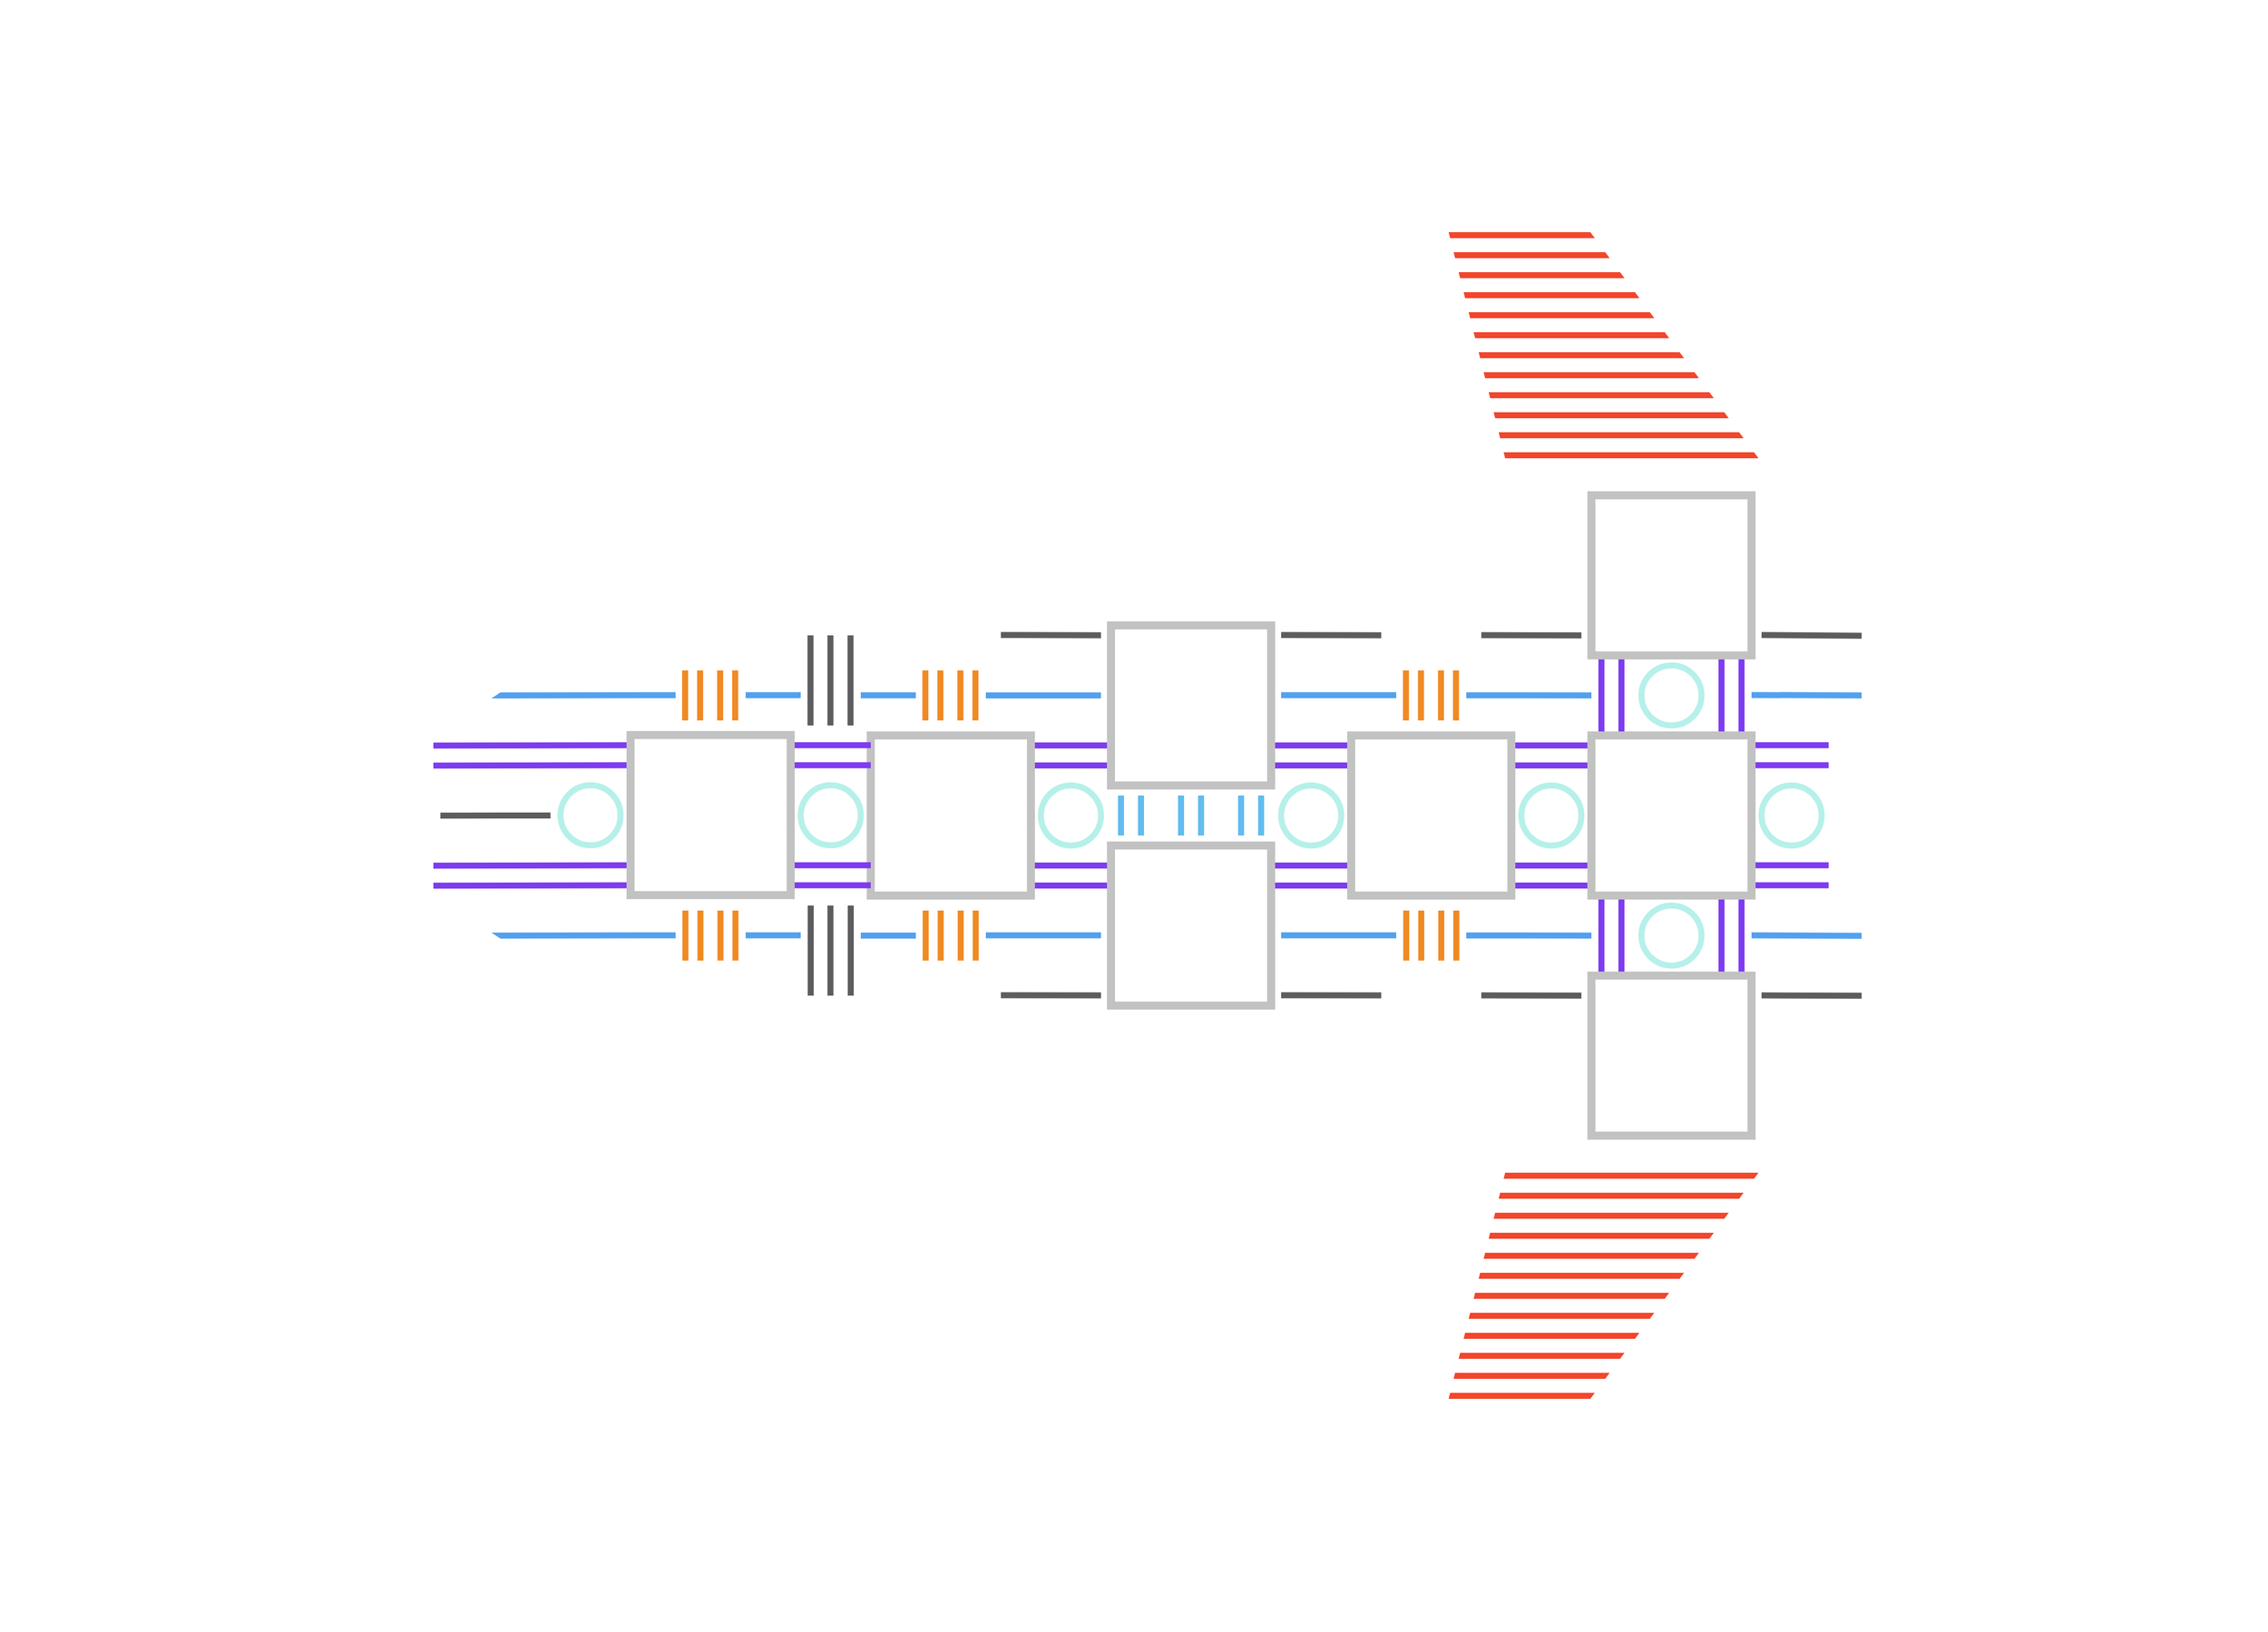 <mxfile version="24.5.3" type="device">
  <diagram name="Page-1" id="fQ_WgQiGJqsnwwl_7qo3">
    <mxGraphModel dx="5000" dy="833" grid="1" gridSize="10" guides="1" tooltips="1" connect="1" arrows="1" fold="1" page="0" pageScale="1" pageWidth="827" pageHeight="1169" math="0" shadow="0">
      <root>
        <mxCell id="0" />
        <mxCell id="1" parent="0" />
        <mxCell id="6QwXeuThkFD-9IxJBqtr-515" value="" style="rounded=0;whiteSpace=wrap;html=1;fillColor=none;strokeColor=none;" vertex="1" parent="1">
          <mxGeometry x="-170" y="2185" width="2265" height="1630" as="geometry" />
        </mxCell>
        <mxCell id="6QwXeuThkFD-9IxJBqtr-514" value="" style="endArrow=none;html=1;rounded=0;strokeWidth=6;strokeColor=#F2462C;" edge="1" parent="1">
          <mxGeometry width="50" height="50" relative="1" as="geometry">
            <mxPoint x="1440" y="2440" as="sourcePoint" />
            <mxPoint x="1280" y="2440" as="targetPoint" />
          </mxGeometry>
        </mxCell>
        <mxCell id="6QwXeuThkFD-9IxJBqtr-513" value="" style="endArrow=none;html=1;rounded=0;strokeWidth=6;strokeColor=#F2462C;" edge="1" parent="1">
          <mxGeometry width="50" height="50" relative="1" as="geometry">
            <mxPoint x="1425" y="2420" as="sourcePoint" />
            <mxPoint x="1277" y="2420" as="targetPoint" />
          </mxGeometry>
        </mxCell>
        <mxCell id="6QwXeuThkFD-9IxJBqtr-512" value="" style="endArrow=none;html=1;rounded=0;strokeWidth=6;strokeColor=#F2462C;" edge="1" parent="1">
          <mxGeometry width="50" height="50" relative="1" as="geometry">
            <mxPoint x="1425" y="3580" as="sourcePoint" />
            <mxPoint x="1277" y="3580" as="targetPoint" />
          </mxGeometry>
        </mxCell>
        <mxCell id="6QwXeuThkFD-9IxJBqtr-511" value="" style="endArrow=none;html=1;rounded=0;strokeWidth=6;strokeColor=#F2462C;" edge="1" parent="1">
          <mxGeometry width="50" height="50" relative="1" as="geometry">
            <mxPoint x="1440" y="3560" as="sourcePoint" />
            <mxPoint x="1280" y="3560" as="targetPoint" />
          </mxGeometry>
        </mxCell>
        <mxCell id="6QwXeuThkFD-9IxJBqtr-368" value="" style="endArrow=none;html=1;rounded=0;strokeWidth=6;strokeColor=#52A1F0;" edge="1" parent="1">
          <mxGeometry width="50" height="50" relative="1" as="geometry">
            <mxPoint x="320" y="2880" as="sourcePoint" />
            <mxPoint x="505" y="2879.76" as="targetPoint" />
          </mxGeometry>
        </mxCell>
        <mxCell id="6QwXeuThkFD-9IxJBqtr-369" value="" style="endArrow=none;html=1;rounded=0;strokeWidth=6;strokeColor=#52A1F0;" edge="1" parent="1">
          <mxGeometry width="50" height="50" relative="1" as="geometry">
            <mxPoint x="320" y="3120" as="sourcePoint" />
            <mxPoint x="505" y="3119.76" as="targetPoint" />
          </mxGeometry>
        </mxCell>
        <mxCell id="6QwXeuThkFD-9IxJBqtr-370" value="" style="endArrow=none;html=1;rounded=0;strokeWidth=6;strokeColor=#F2462C;" edge="1" parent="1">
          <mxGeometry width="50" height="50" relative="1" as="geometry">
            <mxPoint x="1590" y="2640" as="sourcePoint" />
            <mxPoint x="1331" y="2640" as="targetPoint" />
          </mxGeometry>
        </mxCell>
        <mxCell id="6QwXeuThkFD-9IxJBqtr-371" value="" style="endArrow=none;html=1;rounded=0;strokeWidth=6;strokeColor=#F2462C;" edge="1" parent="1">
          <mxGeometry width="50" height="50" relative="1" as="geometry">
            <mxPoint x="1573" y="2620" as="sourcePoint" />
            <mxPoint x="1324" y="2620" as="targetPoint" />
          </mxGeometry>
        </mxCell>
        <mxCell id="6QwXeuThkFD-9IxJBqtr-372" value="" style="endArrow=none;html=1;rounded=0;strokeWidth=6;strokeColor=#F2462C;" edge="1" parent="1">
          <mxGeometry width="50" height="50" relative="1" as="geometry">
            <mxPoint x="1542" y="2580" as="sourcePoint" />
            <mxPoint x="1315" y="2580" as="targetPoint" />
          </mxGeometry>
        </mxCell>
        <mxCell id="6QwXeuThkFD-9IxJBqtr-373" value="" style="endArrow=none;html=1;rounded=0;strokeWidth=6;strokeColor=#F2462C;" edge="1" parent="1">
          <mxGeometry width="50" height="50" relative="1" as="geometry">
            <mxPoint x="1558" y="2600" as="sourcePoint" />
            <mxPoint x="1320" y="2600" as="targetPoint" />
          </mxGeometry>
        </mxCell>
        <mxCell id="6QwXeuThkFD-9IxJBqtr-374" value="" style="endArrow=none;html=1;rounded=0;strokeWidth=6;strokeColor=#F2462C;" edge="1" parent="1">
          <mxGeometry width="50" height="50" relative="1" as="geometry">
            <mxPoint x="1527" y="2560" as="sourcePoint" />
            <mxPoint x="1310" y="2560" as="targetPoint" />
          </mxGeometry>
        </mxCell>
        <mxCell id="6QwXeuThkFD-9IxJBqtr-375" value="" style="endArrow=none;html=1;rounded=0;strokeWidth=6;strokeColor=#F2462C;" edge="1" parent="1">
          <mxGeometry width="50" height="50" relative="1" as="geometry">
            <mxPoint x="1514" y="2540" as="sourcePoint" />
            <mxPoint x="1306" y="2540" as="targetPoint" />
          </mxGeometry>
        </mxCell>
        <mxCell id="6QwXeuThkFD-9IxJBqtr-376" value="" style="endArrow=none;html=1;rounded=0;strokeWidth=6;strokeColor=#F2462C;" edge="1" parent="1">
          <mxGeometry width="50" height="50" relative="1" as="geometry">
            <mxPoint x="1500.5" y="2520" as="sourcePoint" />
            <mxPoint x="1299.5" y="2520" as="targetPoint" />
          </mxGeometry>
        </mxCell>
        <mxCell id="6QwXeuThkFD-9IxJBqtr-377" value="" style="endArrow=none;html=1;rounded=0;strokeWidth=6;strokeColor=#F2462C;" edge="1" parent="1">
          <mxGeometry width="50" height="50" relative="1" as="geometry">
            <mxPoint x="1483" y="2500" as="sourcePoint" />
            <mxPoint x="1296" y="2500" as="targetPoint" />
          </mxGeometry>
        </mxCell>
        <mxCell id="6QwXeuThkFD-9IxJBqtr-378" value="" style="endArrow=none;html=1;rounded=0;strokeWidth=6;strokeColor=#F2462C;" edge="1" parent="1">
          <mxGeometry width="50" height="50" relative="1" as="geometry">
            <mxPoint x="1469" y="2480" as="sourcePoint" />
            <mxPoint x="1291" y="2480" as="targetPoint" />
          </mxGeometry>
        </mxCell>
        <mxCell id="6QwXeuThkFD-9IxJBqtr-379" value="" style="endArrow=none;html=1;rounded=0;strokeWidth=6;strokeColor=#F2462C;" edge="1" parent="1">
          <mxGeometry width="50" height="50" relative="1" as="geometry">
            <mxPoint x="1453.5" y="2460" as="sourcePoint" />
            <mxPoint x="1284" y="2460" as="targetPoint" />
          </mxGeometry>
        </mxCell>
        <mxCell id="6QwXeuThkFD-9IxJBqtr-380" value="" style="endArrow=none;html=1;rounded=0;strokeWidth=6;strokeColor=#F2462C;" edge="1" parent="1">
          <mxGeometry width="50" height="50" relative="1" as="geometry">
            <mxPoint x="1590" y="3360" as="sourcePoint" />
            <mxPoint x="1331" y="3360" as="targetPoint" />
          </mxGeometry>
        </mxCell>
        <mxCell id="6QwXeuThkFD-9IxJBqtr-381" value="" style="endArrow=none;html=1;rounded=0;strokeWidth=6;strokeColor=#F2462C;" edge="1" parent="1">
          <mxGeometry width="50" height="50" relative="1" as="geometry">
            <mxPoint x="1543" y="3420" as="sourcePoint" />
            <mxPoint x="1316" y="3420" as="targetPoint" />
          </mxGeometry>
        </mxCell>
        <mxCell id="6QwXeuThkFD-9IxJBqtr-382" value="" style="endArrow=none;html=1;rounded=0;strokeWidth=6;strokeColor=#F2462C;" edge="1" parent="1">
          <mxGeometry width="50" height="50" relative="1" as="geometry">
            <mxPoint x="1574" y="3380" as="sourcePoint" />
            <mxPoint x="1325" y="3380" as="targetPoint" />
          </mxGeometry>
        </mxCell>
        <mxCell id="6QwXeuThkFD-9IxJBqtr-383" value="" style="endArrow=none;html=1;rounded=0;strokeWidth=6;strokeColor=#F2462C;" edge="1" parent="1">
          <mxGeometry width="50" height="50" relative="1" as="geometry">
            <mxPoint x="1514" y="3460" as="sourcePoint" />
            <mxPoint x="1306" y="3460" as="targetPoint" />
          </mxGeometry>
        </mxCell>
        <mxCell id="6QwXeuThkFD-9IxJBqtr-384" value="" style="endArrow=none;html=1;rounded=0;strokeWidth=6;strokeColor=#F2462C;" edge="1" parent="1">
          <mxGeometry width="50" height="50" relative="1" as="geometry">
            <mxPoint x="1456" y="3540" as="sourcePoint" />
            <mxPoint x="1286.5" y="3540" as="targetPoint" />
          </mxGeometry>
        </mxCell>
        <mxCell id="6QwXeuThkFD-9IxJBqtr-385" value="" style="endArrow=none;html=1;rounded=0;strokeWidth=6;strokeColor=#F2462C;" edge="1" parent="1">
          <mxGeometry width="50" height="50" relative="1" as="geometry">
            <mxPoint x="1483" y="3500" as="sourcePoint" />
            <mxPoint x="1296" y="3500" as="targetPoint" />
          </mxGeometry>
        </mxCell>
        <mxCell id="6QwXeuThkFD-9IxJBqtr-386" value="" style="endArrow=none;html=1;rounded=0;strokeWidth=6;strokeColor=#F2462C;" edge="1" parent="1">
          <mxGeometry width="50" height="50" relative="1" as="geometry">
            <mxPoint x="1558" y="3400" as="sourcePoint" />
            <mxPoint x="1320" y="3400" as="targetPoint" />
          </mxGeometry>
        </mxCell>
        <mxCell id="6QwXeuThkFD-9IxJBqtr-387" value="" style="endArrow=none;html=1;rounded=0;strokeWidth=6;strokeColor=#F2462C;" edge="1" parent="1">
          <mxGeometry width="50" height="50" relative="1" as="geometry">
            <mxPoint x="1529" y="3440" as="sourcePoint" />
            <mxPoint x="1312" y="3440" as="targetPoint" />
          </mxGeometry>
        </mxCell>
        <mxCell id="6QwXeuThkFD-9IxJBqtr-388" value="" style="endArrow=none;html=1;rounded=0;strokeWidth=6;strokeColor=#F2462C;" edge="1" parent="1">
          <mxGeometry width="50" height="50" relative="1" as="geometry">
            <mxPoint x="1501" y="3480" as="sourcePoint" />
            <mxPoint x="1300" y="3480" as="targetPoint" />
          </mxGeometry>
        </mxCell>
        <mxCell id="6QwXeuThkFD-9IxJBqtr-389" value="" style="endArrow=none;html=1;rounded=0;strokeWidth=6;strokeColor=#F2462C;" edge="1" parent="1">
          <mxGeometry width="50" height="50" relative="1" as="geometry">
            <mxPoint x="1470" y="3520" as="sourcePoint" />
            <mxPoint x="1292" y="3520" as="targetPoint" />
          </mxGeometry>
        </mxCell>
        <mxCell id="6QwXeuThkFD-9IxJBqtr-390" value="" style="endArrow=none;html=1;rounded=0;strokeWidth=6;strokeColor=#7E3CF0;" edge="1" parent="1">
          <mxGeometry width="50" height="50" relative="1" as="geometry">
            <mxPoint x="1550" y="3080" as="sourcePoint" />
            <mxPoint x="1550" y="3160" as="targetPoint" />
          </mxGeometry>
        </mxCell>
        <mxCell id="6QwXeuThkFD-9IxJBqtr-391" value="" style="endArrow=none;html=1;rounded=0;strokeWidth=6;strokeColor=#7E3CF0;" edge="1" parent="1">
          <mxGeometry width="50" height="50" relative="1" as="geometry">
            <mxPoint x="1570" y="3080" as="sourcePoint" />
            <mxPoint x="1570" y="3160" as="targetPoint" />
          </mxGeometry>
        </mxCell>
        <mxCell id="6QwXeuThkFD-9IxJBqtr-392" value="" style="endArrow=none;html=1;rounded=0;strokeWidth=6;strokeColor=#7E3CF0;" edge="1" parent="1">
          <mxGeometry width="50" height="50" relative="1" as="geometry">
            <mxPoint x="1430" y="3080" as="sourcePoint" />
            <mxPoint x="1430" y="3160" as="targetPoint" />
          </mxGeometry>
        </mxCell>
        <mxCell id="6QwXeuThkFD-9IxJBqtr-393" value="" style="endArrow=none;html=1;rounded=0;strokeWidth=6;strokeColor=#7E3CF0;" edge="1" parent="1">
          <mxGeometry width="50" height="50" relative="1" as="geometry">
            <mxPoint x="1450" y="3080" as="sourcePoint" />
            <mxPoint x="1450" y="3160" as="targetPoint" />
          </mxGeometry>
        </mxCell>
        <mxCell id="6QwXeuThkFD-9IxJBqtr-394" value="" style="endArrow=none;html=1;rounded=0;strokeWidth=6;strokeColor=#7E3CF0;" edge="1" parent="1">
          <mxGeometry width="50" height="50" relative="1" as="geometry">
            <mxPoint x="1430" y="2840" as="sourcePoint" />
            <mxPoint x="1430" y="2920" as="targetPoint" />
          </mxGeometry>
        </mxCell>
        <mxCell id="6QwXeuThkFD-9IxJBqtr-395" value="" style="endArrow=none;html=1;rounded=0;strokeWidth=6;strokeColor=#7E3CF0;" edge="1" parent="1">
          <mxGeometry width="50" height="50" relative="1" as="geometry">
            <mxPoint x="1450" y="2840" as="sourcePoint" />
            <mxPoint x="1450" y="2920" as="targetPoint" />
          </mxGeometry>
        </mxCell>
        <mxCell id="6QwXeuThkFD-9IxJBqtr-396" value="" style="endArrow=none;html=1;rounded=0;strokeWidth=6;strokeColor=#7E3CF0;" edge="1" parent="1">
          <mxGeometry width="50" height="50" relative="1" as="geometry">
            <mxPoint x="1550" y="2840" as="sourcePoint" />
            <mxPoint x="1550" y="2920" as="targetPoint" />
          </mxGeometry>
        </mxCell>
        <mxCell id="6QwXeuThkFD-9IxJBqtr-397" value="" style="endArrow=none;html=1;rounded=0;strokeWidth=6;strokeColor=#7E3CF0;" edge="1" parent="1">
          <mxGeometry width="50" height="50" relative="1" as="geometry">
            <mxPoint x="1570" y="2840" as="sourcePoint" />
            <mxPoint x="1570" y="2920" as="targetPoint" />
          </mxGeometry>
        </mxCell>
        <mxCell id="6QwXeuThkFD-9IxJBqtr-398" value="" style="endArrow=none;html=1;rounded=0;strokeWidth=6;strokeColor=#7E3CF0;" edge="1" parent="1">
          <mxGeometry width="50" height="50" relative="1" as="geometry">
            <mxPoint x="260" y="2950.16" as="sourcePoint" />
            <mxPoint x="460" y="2949.8" as="targetPoint" />
          </mxGeometry>
        </mxCell>
        <mxCell id="6QwXeuThkFD-9IxJBqtr-399" value="" style="endArrow=none;html=1;rounded=0;strokeWidth=6;strokeColor=#7E3CF0;" edge="1" parent="1">
          <mxGeometry width="50" height="50" relative="1" as="geometry">
            <mxPoint x="260" y="2930.16" as="sourcePoint" />
            <mxPoint x="460" y="2929.8" as="targetPoint" />
          </mxGeometry>
        </mxCell>
        <mxCell id="6QwXeuThkFD-9IxJBqtr-400" value="" style="endArrow=none;html=1;rounded=0;strokeWidth=6;strokeColor=#7E3CF0;" edge="1" parent="1">
          <mxGeometry width="50" height="50" relative="1" as="geometry">
            <mxPoint x="260" y="3070.16" as="sourcePoint" />
            <mxPoint x="460" y="3069.8" as="targetPoint" />
          </mxGeometry>
        </mxCell>
        <mxCell id="6QwXeuThkFD-9IxJBqtr-401" value="" style="endArrow=none;html=1;rounded=0;strokeWidth=6;strokeColor=#7E3CF0;" edge="1" parent="1">
          <mxGeometry width="50" height="50" relative="1" as="geometry">
            <mxPoint x="260" y="3050.16" as="sourcePoint" />
            <mxPoint x="460" y="3049.8" as="targetPoint" />
          </mxGeometry>
        </mxCell>
        <mxCell id="6QwXeuThkFD-9IxJBqtr-402" value="" style="endArrow=none;html=1;rounded=0;strokeWidth=6;strokeColor=#7E3CF0;" edge="1" parent="1">
          <mxGeometry width="50" height="50" relative="1" as="geometry">
            <mxPoint x="1580" y="3069.74" as="sourcePoint" />
            <mxPoint x="1660" y="3069.74" as="targetPoint" />
          </mxGeometry>
        </mxCell>
        <mxCell id="6QwXeuThkFD-9IxJBqtr-403" value="" style="endArrow=none;html=1;rounded=0;strokeWidth=6;strokeColor=#7E3CF0;" edge="1" parent="1">
          <mxGeometry width="50" height="50" relative="1" as="geometry">
            <mxPoint x="1580" y="3049.74" as="sourcePoint" />
            <mxPoint x="1660" y="3049.74" as="targetPoint" />
          </mxGeometry>
        </mxCell>
        <mxCell id="6QwXeuThkFD-9IxJBqtr-404" value="" style="endArrow=none;html=1;rounded=0;strokeWidth=6;strokeColor=#7E3CF0;" edge="1" parent="1">
          <mxGeometry width="50" height="50" relative="1" as="geometry">
            <mxPoint x="1580" y="2929.74" as="sourcePoint" />
            <mxPoint x="1660" y="2929.74" as="targetPoint" />
          </mxGeometry>
        </mxCell>
        <mxCell id="6QwXeuThkFD-9IxJBqtr-405" value="" style="endArrow=none;html=1;rounded=0;strokeWidth=6;strokeColor=#7E3CF0;" edge="1" parent="1">
          <mxGeometry width="50" height="50" relative="1" as="geometry">
            <mxPoint x="1580" y="2949.74" as="sourcePoint" />
            <mxPoint x="1660" y="2949.74" as="targetPoint" />
          </mxGeometry>
        </mxCell>
        <mxCell id="6QwXeuThkFD-9IxJBqtr-406" value="" style="endArrow=none;html=1;rounded=0;strokeWidth=6;strokeColor=#7E3CF0;" edge="1" parent="1">
          <mxGeometry width="50" height="50" relative="1" as="geometry">
            <mxPoint x="1340" y="3070" as="sourcePoint" />
            <mxPoint x="1420" y="3070" as="targetPoint" />
          </mxGeometry>
        </mxCell>
        <mxCell id="6QwXeuThkFD-9IxJBqtr-407" value="" style="endArrow=none;html=1;rounded=0;strokeWidth=6;strokeColor=#7E3CF0;" edge="1" parent="1">
          <mxGeometry width="50" height="50" relative="1" as="geometry">
            <mxPoint x="1340" y="3050" as="sourcePoint" />
            <mxPoint x="1420" y="3050" as="targetPoint" />
          </mxGeometry>
        </mxCell>
        <mxCell id="6QwXeuThkFD-9IxJBqtr-408" value="" style="endArrow=none;html=1;rounded=0;strokeWidth=6;strokeColor=#7E3CF0;" edge="1" parent="1">
          <mxGeometry width="50" height="50" relative="1" as="geometry">
            <mxPoint x="1340" y="2950" as="sourcePoint" />
            <mxPoint x="1420" y="2950" as="targetPoint" />
          </mxGeometry>
        </mxCell>
        <mxCell id="6QwXeuThkFD-9IxJBqtr-409" value="" style="endArrow=none;html=1;rounded=0;strokeWidth=6;strokeColor=#7E3CF0;" edge="1" parent="1">
          <mxGeometry width="50" height="50" relative="1" as="geometry">
            <mxPoint x="1340" y="2930" as="sourcePoint" />
            <mxPoint x="1420" y="2930" as="targetPoint" />
          </mxGeometry>
        </mxCell>
        <mxCell id="6QwXeuThkFD-9IxJBqtr-410" value="" style="endArrow=none;html=1;rounded=0;strokeWidth=6;strokeColor=#7E3CF0;" edge="1" parent="1">
          <mxGeometry width="50" height="50" relative="1" as="geometry">
            <mxPoint x="860" y="3070" as="sourcePoint" />
            <mxPoint x="940" y="3070" as="targetPoint" />
          </mxGeometry>
        </mxCell>
        <mxCell id="6QwXeuThkFD-9IxJBqtr-411" value="" style="endArrow=none;html=1;rounded=0;strokeWidth=6;strokeColor=#7E3CF0;" edge="1" parent="1">
          <mxGeometry width="50" height="50" relative="1" as="geometry">
            <mxPoint x="860" y="3050" as="sourcePoint" />
            <mxPoint x="940" y="3050" as="targetPoint" />
          </mxGeometry>
        </mxCell>
        <mxCell id="6QwXeuThkFD-9IxJBqtr-412" value="" style="endArrow=none;html=1;rounded=0;strokeWidth=6;strokeColor=#7E3CF0;" edge="1" parent="1">
          <mxGeometry width="50" height="50" relative="1" as="geometry">
            <mxPoint x="860" y="2930" as="sourcePoint" />
            <mxPoint x="940" y="2930" as="targetPoint" />
          </mxGeometry>
        </mxCell>
        <mxCell id="6QwXeuThkFD-9IxJBqtr-413" value="" style="endArrow=none;html=1;rounded=0;strokeWidth=6;strokeColor=#7E3CF0;" edge="1" parent="1">
          <mxGeometry width="50" height="50" relative="1" as="geometry">
            <mxPoint x="860" y="2950" as="sourcePoint" />
            <mxPoint x="940" y="2950" as="targetPoint" />
          </mxGeometry>
        </mxCell>
        <mxCell id="6QwXeuThkFD-9IxJBqtr-414" value="" style="endArrow=none;html=1;rounded=0;strokeWidth=6;strokeColor=#7E3CF0;" edge="1" parent="1">
          <mxGeometry width="50" height="50" relative="1" as="geometry">
            <mxPoint x="1100" y="3050" as="sourcePoint" />
            <mxPoint x="1180" y="3050" as="targetPoint" />
          </mxGeometry>
        </mxCell>
        <mxCell id="6QwXeuThkFD-9IxJBqtr-415" value="" style="endArrow=none;html=1;rounded=0;strokeWidth=6;strokeColor=#7E3CF0;" edge="1" parent="1">
          <mxGeometry width="50" height="50" relative="1" as="geometry">
            <mxPoint x="1100" y="3070" as="sourcePoint" />
            <mxPoint x="1180" y="3070" as="targetPoint" />
          </mxGeometry>
        </mxCell>
        <mxCell id="6QwXeuThkFD-9IxJBqtr-416" value="" style="endArrow=none;html=1;rounded=0;strokeWidth=6;strokeColor=#7E3CF0;" edge="1" parent="1">
          <mxGeometry width="50" height="50" relative="1" as="geometry">
            <mxPoint x="1100" y="2930" as="sourcePoint" />
            <mxPoint x="1180" y="2930" as="targetPoint" />
          </mxGeometry>
        </mxCell>
        <mxCell id="6QwXeuThkFD-9IxJBqtr-417" value="" style="endArrow=none;html=1;rounded=0;strokeWidth=6;strokeColor=#7E3CF0;" edge="1" parent="1">
          <mxGeometry width="50" height="50" relative="1" as="geometry">
            <mxPoint x="1100" y="2950" as="sourcePoint" />
            <mxPoint x="1180" y="2950" as="targetPoint" />
          </mxGeometry>
        </mxCell>
        <mxCell id="6QwXeuThkFD-9IxJBqtr-418" value="" style="endArrow=none;html=1;rounded=0;strokeWidth=6;strokeColor=#FFFFFF;" edge="1" parent="1">
          <mxGeometry width="50" height="50" relative="1" as="geometry">
            <mxPoint x="1660" y="3020" as="sourcePoint" />
            <mxPoint x="1660" y="3020" as="targetPoint" />
            <Array as="points">
              <mxPoint x="1660" y="3080" />
              <mxPoint x="1700" y="3110" />
              <mxPoint x="1700" y="3210" />
              <mxPoint x="1410" y="3600" />
              <mxPoint x="1270" y="3600" />
              <mxPoint x="1370" y="3200" />
              <mxPoint x="1200" y="3200" />
              <mxPoint x="1140" y="3240" />
              <mxPoint x="920" y="3240" />
              <mxPoint x="840" y="3200" />
              <mxPoint x="770" y="3200" />
              <mxPoint x="700" y="3200" />
              <mxPoint x="620" y="3200" />
              <mxPoint x="580" y="3160" />
              <mxPoint x="380" y="3160" />
              <mxPoint x="260" y="3080" />
              <mxPoint x="260" y="2920" />
              <mxPoint x="380" y="2840" />
              <mxPoint x="580" y="2840" />
              <mxPoint x="620" y="2800" />
              <mxPoint x="700" y="2800" />
              <mxPoint x="840" y="2800" />
              <mxPoint x="900" y="2760" />
              <mxPoint x="1140" y="2760" />
              <mxPoint x="1200" y="2800" />
              <mxPoint x="1370" y="2800" />
              <mxPoint x="1270" y="2400" />
              <mxPoint x="1410" y="2400" />
              <mxPoint x="1700" y="2790" />
              <mxPoint x="1700" y="2890" />
              <mxPoint x="1660" y="2920" />
            </Array>
          </mxGeometry>
        </mxCell>
        <mxCell id="6QwXeuThkFD-9IxJBqtr-419" value="" style="rounded=0;whiteSpace=wrap;html=1;strokeColor=#C2C2C2;fillColor=none;strokeWidth=8;" vertex="1" parent="1">
          <mxGeometry x="700" y="2920" width="160" height="160" as="geometry" />
        </mxCell>
        <mxCell id="6QwXeuThkFD-9IxJBqtr-420" value="" style="rounded=0;whiteSpace=wrap;html=1;strokeColor=#C2C2C2;fillColor=none;strokeWidth=8;" vertex="1" parent="1">
          <mxGeometry x="1180" y="2920" width="160" height="160" as="geometry" />
        </mxCell>
        <mxCell id="6QwXeuThkFD-9IxJBqtr-421" value="" style="rounded=0;whiteSpace=wrap;html=1;strokeColor=#C2C2C2;fillColor=none;strokeWidth=8;" vertex="1" parent="1">
          <mxGeometry x="940" y="2810" width="160" height="160" as="geometry" />
        </mxCell>
        <mxCell id="6QwXeuThkFD-9IxJBqtr-422" value="" style="rounded=0;whiteSpace=wrap;html=1;strokeColor=#C2C2C2;fillColor=none;strokeWidth=8;" vertex="1" parent="1">
          <mxGeometry x="940" y="3030" width="160" height="160" as="geometry" />
        </mxCell>
        <mxCell id="6QwXeuThkFD-9IxJBqtr-423" value="" style="rounded=0;whiteSpace=wrap;html=1;strokeColor=#C2C2C2;fillColor=none;strokeWidth=8;" vertex="1" parent="1">
          <mxGeometry x="1420" y="2920" width="160" height="160" as="geometry" />
        </mxCell>
        <mxCell id="6QwXeuThkFD-9IxJBqtr-424" value="" style="endArrow=none;html=1;rounded=0;strokeWidth=6;strokeColor=#62BCF0;" edge="1" parent="1">
          <mxGeometry width="50" height="50" relative="1" as="geometry">
            <mxPoint x="950" y="3020" as="sourcePoint" />
            <mxPoint x="950" y="2980" as="targetPoint" />
          </mxGeometry>
        </mxCell>
        <mxCell id="6QwXeuThkFD-9IxJBqtr-425" value="" style="endArrow=none;html=1;rounded=0;strokeWidth=6;strokeColor=#62BCF0;" edge="1" parent="1">
          <mxGeometry width="50" height="50" relative="1" as="geometry">
            <mxPoint x="970" y="3020" as="sourcePoint" />
            <mxPoint x="970" y="2980" as="targetPoint" />
          </mxGeometry>
        </mxCell>
        <mxCell id="6QwXeuThkFD-9IxJBqtr-426" value="" style="endArrow=none;html=1;rounded=0;strokeWidth=6;strokeColor=#62BCF0;" edge="1" parent="1">
          <mxGeometry width="50" height="50" relative="1" as="geometry">
            <mxPoint x="1090" y="3020" as="sourcePoint" />
            <mxPoint x="1090" y="2980" as="targetPoint" />
          </mxGeometry>
        </mxCell>
        <mxCell id="6QwXeuThkFD-9IxJBqtr-427" value="" style="endArrow=none;html=1;rounded=0;strokeWidth=6;strokeColor=#62BCF0;" edge="1" parent="1">
          <mxGeometry width="50" height="50" relative="1" as="geometry">
            <mxPoint x="1070" y="3020" as="sourcePoint" />
            <mxPoint x="1070" y="2980" as="targetPoint" />
          </mxGeometry>
        </mxCell>
        <mxCell id="6QwXeuThkFD-9IxJBqtr-428" value="" style="endArrow=none;html=1;rounded=0;strokeWidth=6;strokeColor=#62BCF0;" edge="1" parent="1">
          <mxGeometry width="50" height="50" relative="1" as="geometry">
            <mxPoint x="1030" y="3020" as="sourcePoint" />
            <mxPoint x="1030" y="2980" as="targetPoint" />
          </mxGeometry>
        </mxCell>
        <mxCell id="6QwXeuThkFD-9IxJBqtr-429" value="" style="endArrow=none;html=1;rounded=0;strokeWidth=6;strokeColor=#62BCF0;" edge="1" parent="1">
          <mxGeometry width="50" height="50" relative="1" as="geometry">
            <mxPoint x="1010" y="3020" as="sourcePoint" />
            <mxPoint x="1010" y="2980" as="targetPoint" />
          </mxGeometry>
        </mxCell>
        <mxCell id="6QwXeuThkFD-9IxJBqtr-430" value="" style="ellipse;whiteSpace=wrap;html=1;fillColor=none;strokeWidth=6;strokeColor=#B6F0EA;" vertex="1" parent="1">
          <mxGeometry x="870" y="2970" width="60" height="60" as="geometry" />
        </mxCell>
        <mxCell id="6QwXeuThkFD-9IxJBqtr-431" value="" style="ellipse;whiteSpace=wrap;html=1;fillColor=none;strokeWidth=6;strokeColor=#B6F0EA;" vertex="1" parent="1">
          <mxGeometry x="1110" y="2970" width="60" height="60" as="geometry" />
        </mxCell>
        <mxCell id="6QwXeuThkFD-9IxJBqtr-432" value="" style="ellipse;whiteSpace=wrap;html=1;fillColor=none;strokeWidth=6;strokeColor=#B6F0EA;" vertex="1" parent="1">
          <mxGeometry x="1350" y="2970" width="60" height="60" as="geometry" />
        </mxCell>
        <mxCell id="6QwXeuThkFD-9IxJBqtr-433" value="" style="endArrow=none;html=1;rounded=0;strokeWidth=6;strokeColor=#F08A24;" edge="1" parent="1">
          <mxGeometry width="50" height="50" relative="1" as="geometry">
            <mxPoint x="1235" y="3145" as="sourcePoint" />
            <mxPoint x="1235" y="3095" as="targetPoint" />
          </mxGeometry>
        </mxCell>
        <mxCell id="6QwXeuThkFD-9IxJBqtr-434" value="" style="endArrow=none;html=1;rounded=0;strokeWidth=6;strokeColor=#F08A24;" edge="1" parent="1">
          <mxGeometry width="50" height="50" relative="1" as="geometry">
            <mxPoint x="1250" y="3145" as="sourcePoint" />
            <mxPoint x="1250" y="3095" as="targetPoint" />
          </mxGeometry>
        </mxCell>
        <mxCell id="6QwXeuThkFD-9IxJBqtr-435" value="" style="endArrow=none;html=1;rounded=0;strokeWidth=6;strokeColor=#F08A24;" edge="1" parent="1">
          <mxGeometry width="50" height="50" relative="1" as="geometry">
            <mxPoint x="1285" y="3145" as="sourcePoint" />
            <mxPoint x="1285" y="3095" as="targetPoint" />
          </mxGeometry>
        </mxCell>
        <mxCell id="6QwXeuThkFD-9IxJBqtr-436" value="" style="endArrow=none;html=1;rounded=0;strokeWidth=6;strokeColor=#F08A24;" edge="1" parent="1">
          <mxGeometry width="50" height="50" relative="1" as="geometry">
            <mxPoint x="1270" y="3145" as="sourcePoint" />
            <mxPoint x="1270" y="3095" as="targetPoint" />
          </mxGeometry>
        </mxCell>
        <mxCell id="6QwXeuThkFD-9IxJBqtr-437" value="" style="endArrow=none;html=1;rounded=0;strokeWidth=6;strokeColor=#F08A24;" edge="1" parent="1">
          <mxGeometry width="50" height="50" relative="1" as="geometry">
            <mxPoint x="1234.71" y="2905" as="sourcePoint" />
            <mxPoint x="1234.71" y="2855" as="targetPoint" />
          </mxGeometry>
        </mxCell>
        <mxCell id="6QwXeuThkFD-9IxJBqtr-438" value="" style="endArrow=none;html=1;rounded=0;strokeWidth=6;strokeColor=#F08A24;" edge="1" parent="1">
          <mxGeometry width="50" height="50" relative="1" as="geometry">
            <mxPoint x="1249.71" y="2905" as="sourcePoint" />
            <mxPoint x="1249.71" y="2855" as="targetPoint" />
          </mxGeometry>
        </mxCell>
        <mxCell id="6QwXeuThkFD-9IxJBqtr-439" value="" style="endArrow=none;html=1;rounded=0;strokeWidth=6;strokeColor=#F08A24;" edge="1" parent="1">
          <mxGeometry width="50" height="50" relative="1" as="geometry">
            <mxPoint x="1284.71" y="2905" as="sourcePoint" />
            <mxPoint x="1284.71" y="2855" as="targetPoint" />
          </mxGeometry>
        </mxCell>
        <mxCell id="6QwXeuThkFD-9IxJBqtr-440" value="" style="endArrow=none;html=1;rounded=0;strokeWidth=6;strokeColor=#F08A24;" edge="1" parent="1">
          <mxGeometry width="50" height="50" relative="1" as="geometry">
            <mxPoint x="1269.71" y="2905" as="sourcePoint" />
            <mxPoint x="1269.71" y="2855" as="targetPoint" />
          </mxGeometry>
        </mxCell>
        <mxCell id="6QwXeuThkFD-9IxJBqtr-441" value="" style="endArrow=none;html=1;rounded=0;strokeWidth=6;strokeColor=#F08A24;" edge="1" parent="1">
          <mxGeometry width="50" height="50" relative="1" as="geometry">
            <mxPoint x="754.86" y="3145" as="sourcePoint" />
            <mxPoint x="754.86" y="3095" as="targetPoint" />
          </mxGeometry>
        </mxCell>
        <mxCell id="6QwXeuThkFD-9IxJBqtr-442" value="" style="endArrow=none;html=1;rounded=0;strokeWidth=6;strokeColor=#F08A24;" edge="1" parent="1">
          <mxGeometry width="50" height="50" relative="1" as="geometry">
            <mxPoint x="769.86" y="3145" as="sourcePoint" />
            <mxPoint x="769.86" y="3095" as="targetPoint" />
          </mxGeometry>
        </mxCell>
        <mxCell id="6QwXeuThkFD-9IxJBqtr-443" value="" style="endArrow=none;html=1;rounded=0;strokeWidth=6;strokeColor=#F08A24;" edge="1" parent="1">
          <mxGeometry width="50" height="50" relative="1" as="geometry">
            <mxPoint x="804.86" y="3145" as="sourcePoint" />
            <mxPoint x="804.86" y="3095" as="targetPoint" />
          </mxGeometry>
        </mxCell>
        <mxCell id="6QwXeuThkFD-9IxJBqtr-444" value="" style="endArrow=none;html=1;rounded=0;strokeWidth=6;strokeColor=#F08A24;" edge="1" parent="1">
          <mxGeometry width="50" height="50" relative="1" as="geometry">
            <mxPoint x="789.86" y="3145" as="sourcePoint" />
            <mxPoint x="789.86" y="3095" as="targetPoint" />
          </mxGeometry>
        </mxCell>
        <mxCell id="6QwXeuThkFD-9IxJBqtr-445" value="" style="endArrow=none;html=1;rounded=0;strokeWidth=6;strokeColor=#F08A24;" edge="1" parent="1">
          <mxGeometry width="50" height="50" relative="1" as="geometry">
            <mxPoint x="754.57" y="2905" as="sourcePoint" />
            <mxPoint x="754.57" y="2855" as="targetPoint" />
          </mxGeometry>
        </mxCell>
        <mxCell id="6QwXeuThkFD-9IxJBqtr-446" value="" style="endArrow=none;html=1;rounded=0;strokeWidth=6;strokeColor=#F08A24;" edge="1" parent="1">
          <mxGeometry width="50" height="50" relative="1" as="geometry">
            <mxPoint x="769.57" y="2905" as="sourcePoint" />
            <mxPoint x="769.57" y="2855" as="targetPoint" />
          </mxGeometry>
        </mxCell>
        <mxCell id="6QwXeuThkFD-9IxJBqtr-447" value="" style="endArrow=none;html=1;rounded=0;strokeWidth=6;strokeColor=#F08A24;" edge="1" parent="1">
          <mxGeometry width="50" height="50" relative="1" as="geometry">
            <mxPoint x="804.57" y="2905" as="sourcePoint" />
            <mxPoint x="804.57" y="2855" as="targetPoint" />
          </mxGeometry>
        </mxCell>
        <mxCell id="6QwXeuThkFD-9IxJBqtr-448" value="" style="endArrow=none;html=1;rounded=0;strokeWidth=6;strokeColor=#F08A24;" edge="1" parent="1">
          <mxGeometry width="50" height="50" relative="1" as="geometry">
            <mxPoint x="789.57" y="2905" as="sourcePoint" />
            <mxPoint x="789.57" y="2855" as="targetPoint" />
          </mxGeometry>
        </mxCell>
        <mxCell id="6QwXeuThkFD-9IxJBqtr-449" value="" style="ellipse;whiteSpace=wrap;html=1;fillColor=none;strokeWidth=6;strokeColor=#B6F0EA;" vertex="1" parent="1">
          <mxGeometry x="1590" y="2970" width="60" height="60" as="geometry" />
        </mxCell>
        <mxCell id="6QwXeuThkFD-9IxJBqtr-450" value="" style="ellipse;whiteSpace=wrap;html=1;fillColor=none;strokeWidth=6;strokeColor=#B6F0EA;" vertex="1" parent="1">
          <mxGeometry x="390" y="2969.8" width="60" height="60" as="geometry" />
        </mxCell>
        <mxCell id="6QwXeuThkFD-9IxJBqtr-451" value="" style="endArrow=none;html=1;rounded=0;strokeWidth=6;strokeColor=#5D5C5E;" edge="1" parent="1">
          <mxGeometry width="50" height="50" relative="1" as="geometry">
            <mxPoint x="270" y="3000.16" as="sourcePoint" />
            <mxPoint x="380" y="2999.96" as="targetPoint" />
          </mxGeometry>
        </mxCell>
        <mxCell id="6QwXeuThkFD-9IxJBqtr-452" value="" style="endArrow=none;html=1;rounded=0;strokeWidth=6;strokeColor=#7E3CF0;" edge="1" parent="1">
          <mxGeometry width="50" height="50" relative="1" as="geometry">
            <mxPoint x="620" y="3069.8" as="sourcePoint" />
            <mxPoint x="700" y="3069.8" as="targetPoint" />
          </mxGeometry>
        </mxCell>
        <mxCell id="6QwXeuThkFD-9IxJBqtr-453" value="" style="endArrow=none;html=1;rounded=0;strokeWidth=6;strokeColor=#7E3CF0;" edge="1" parent="1">
          <mxGeometry width="50" height="50" relative="1" as="geometry">
            <mxPoint x="620" y="3049.8" as="sourcePoint" />
            <mxPoint x="700" y="3049.8" as="targetPoint" />
          </mxGeometry>
        </mxCell>
        <mxCell id="6QwXeuThkFD-9IxJBqtr-454" value="" style="endArrow=none;html=1;rounded=0;strokeWidth=6;strokeColor=#7E3CF0;" edge="1" parent="1">
          <mxGeometry width="50" height="50" relative="1" as="geometry">
            <mxPoint x="620" y="2929.8" as="sourcePoint" />
            <mxPoint x="700" y="2929.8" as="targetPoint" />
          </mxGeometry>
        </mxCell>
        <mxCell id="6QwXeuThkFD-9IxJBqtr-455" value="" style="endArrow=none;html=1;rounded=0;strokeWidth=6;strokeColor=#7E3CF0;" edge="1" parent="1">
          <mxGeometry width="50" height="50" relative="1" as="geometry">
            <mxPoint x="620" y="2949.8" as="sourcePoint" />
            <mxPoint x="700" y="2949.8" as="targetPoint" />
          </mxGeometry>
        </mxCell>
        <mxCell id="6QwXeuThkFD-9IxJBqtr-456" value="" style="ellipse;whiteSpace=wrap;html=1;fillColor=none;strokeWidth=6;strokeColor=#B6F0EA;" vertex="1" parent="1">
          <mxGeometry x="630" y="2969.8" width="60" height="60" as="geometry" />
        </mxCell>
        <mxCell id="6QwXeuThkFD-9IxJBqtr-457" value="" style="rounded=0;whiteSpace=wrap;html=1;strokeColor=#C2C2C2;fillColor=none;strokeWidth=8;" vertex="1" parent="1">
          <mxGeometry x="460" y="2919.58" width="160" height="160" as="geometry" />
        </mxCell>
        <mxCell id="6QwXeuThkFD-9IxJBqtr-458" value="" style="endArrow=none;html=1;rounded=0;strokeWidth=6;strokeColor=#F08A24;" edge="1" parent="1">
          <mxGeometry width="50" height="50" relative="1" as="geometry">
            <mxPoint x="514.81" y="3145" as="sourcePoint" />
            <mxPoint x="514.81" y="3095" as="targetPoint" />
          </mxGeometry>
        </mxCell>
        <mxCell id="6QwXeuThkFD-9IxJBqtr-459" value="" style="endArrow=none;html=1;rounded=0;strokeWidth=6;strokeColor=#F08A24;" edge="1" parent="1">
          <mxGeometry width="50" height="50" relative="1" as="geometry">
            <mxPoint x="529.81" y="3145" as="sourcePoint" />
            <mxPoint x="529.81" y="3095" as="targetPoint" />
          </mxGeometry>
        </mxCell>
        <mxCell id="6QwXeuThkFD-9IxJBqtr-460" value="" style="endArrow=none;html=1;rounded=0;strokeWidth=6;strokeColor=#F08A24;" edge="1" parent="1">
          <mxGeometry width="50" height="50" relative="1" as="geometry">
            <mxPoint x="564.81" y="3145" as="sourcePoint" />
            <mxPoint x="564.81" y="3095" as="targetPoint" />
          </mxGeometry>
        </mxCell>
        <mxCell id="6QwXeuThkFD-9IxJBqtr-461" value="" style="endArrow=none;html=1;rounded=0;strokeWidth=6;strokeColor=#F08A24;" edge="1" parent="1">
          <mxGeometry width="50" height="50" relative="1" as="geometry">
            <mxPoint x="549.81" y="3145" as="sourcePoint" />
            <mxPoint x="549.81" y="3095" as="targetPoint" />
          </mxGeometry>
        </mxCell>
        <mxCell id="6QwXeuThkFD-9IxJBqtr-462" value="" style="endArrow=none;html=1;rounded=0;strokeWidth=6;strokeColor=#F08A24;" edge="1" parent="1">
          <mxGeometry width="50" height="50" relative="1" as="geometry">
            <mxPoint x="514.52" y="2905" as="sourcePoint" />
            <mxPoint x="514.52" y="2855" as="targetPoint" />
          </mxGeometry>
        </mxCell>
        <mxCell id="6QwXeuThkFD-9IxJBqtr-463" value="" style="endArrow=none;html=1;rounded=0;strokeWidth=6;strokeColor=#F08A24;" edge="1" parent="1">
          <mxGeometry width="50" height="50" relative="1" as="geometry">
            <mxPoint x="529.52" y="2905" as="sourcePoint" />
            <mxPoint x="529.52" y="2855" as="targetPoint" />
          </mxGeometry>
        </mxCell>
        <mxCell id="6QwXeuThkFD-9IxJBqtr-464" value="" style="endArrow=none;html=1;rounded=0;strokeWidth=6;strokeColor=#F08A24;" edge="1" parent="1">
          <mxGeometry width="50" height="50" relative="1" as="geometry">
            <mxPoint x="564.52" y="2905" as="sourcePoint" />
            <mxPoint x="564.52" y="2855" as="targetPoint" />
          </mxGeometry>
        </mxCell>
        <mxCell id="6QwXeuThkFD-9IxJBqtr-465" value="" style="endArrow=none;html=1;rounded=0;strokeWidth=6;strokeColor=#F08A24;" edge="1" parent="1">
          <mxGeometry width="50" height="50" relative="1" as="geometry">
            <mxPoint x="549.52" y="2905" as="sourcePoint" />
            <mxPoint x="549.52" y="2855" as="targetPoint" />
          </mxGeometry>
        </mxCell>
        <mxCell id="6QwXeuThkFD-9IxJBqtr-466" value="" style="endArrow=none;html=1;rounded=0;strokeWidth=6;strokeColor=#5D5C5E;" edge="1" parent="1">
          <mxGeometry width="50" height="50" relative="1" as="geometry">
            <mxPoint x="640" y="3180" as="sourcePoint" />
            <mxPoint x="640" y="3090" as="targetPoint" />
          </mxGeometry>
        </mxCell>
        <mxCell id="6QwXeuThkFD-9IxJBqtr-467" value="" style="endArrow=none;html=1;rounded=0;strokeWidth=6;strokeColor=#5D5C5E;" edge="1" parent="1">
          <mxGeometry width="50" height="50" relative="1" as="geometry">
            <mxPoint x="659.7" y="3180" as="sourcePoint" />
            <mxPoint x="659.7" y="3090" as="targetPoint" />
          </mxGeometry>
        </mxCell>
        <mxCell id="6QwXeuThkFD-9IxJBqtr-468" value="" style="endArrow=none;html=1;rounded=0;strokeWidth=6;strokeColor=#5D5C5E;" edge="1" parent="1">
          <mxGeometry width="50" height="50" relative="1" as="geometry">
            <mxPoint x="639.78" y="2910" as="sourcePoint" />
            <mxPoint x="639.78" y="2820" as="targetPoint" />
          </mxGeometry>
        </mxCell>
        <mxCell id="6QwXeuThkFD-9IxJBqtr-469" value="" style="endArrow=none;html=1;rounded=0;strokeWidth=6;strokeColor=#5D5C5E;" edge="1" parent="1">
          <mxGeometry width="50" height="50" relative="1" as="geometry">
            <mxPoint x="679.78" y="2910" as="sourcePoint" />
            <mxPoint x="679.78" y="2820" as="targetPoint" />
          </mxGeometry>
        </mxCell>
        <mxCell id="6QwXeuThkFD-9IxJBqtr-470" value="" style="endArrow=none;html=1;rounded=0;strokeWidth=6;strokeColor=#5D5C5E;" edge="1" parent="1">
          <mxGeometry width="50" height="50" relative="1" as="geometry">
            <mxPoint x="680" y="3180" as="sourcePoint" />
            <mxPoint x="680" y="3090" as="targetPoint" />
          </mxGeometry>
        </mxCell>
        <mxCell id="6QwXeuThkFD-9IxJBqtr-471" value="" style="endArrow=none;html=1;rounded=0;strokeWidth=6;strokeColor=#5D5C5E;" edge="1" parent="1">
          <mxGeometry width="50" height="50" relative="1" as="geometry">
            <mxPoint x="659.7" y="2910" as="sourcePoint" />
            <mxPoint x="659.7" y="2820" as="targetPoint" />
          </mxGeometry>
        </mxCell>
        <mxCell id="6QwXeuThkFD-9IxJBqtr-472" value="" style="rounded=0;whiteSpace=wrap;html=1;strokeColor=#C2C2C2;fillColor=none;strokeWidth=8;" vertex="1" parent="1">
          <mxGeometry x="1420" y="3160" width="160" height="160" as="geometry" />
        </mxCell>
        <mxCell id="6QwXeuThkFD-9IxJBqtr-473" value="" style="ellipse;whiteSpace=wrap;html=1;fillColor=none;strokeWidth=6;strokeColor=#B6F0EA;" vertex="1" parent="1">
          <mxGeometry x="1470" y="2850" width="60" height="60" as="geometry" />
        </mxCell>
        <mxCell id="6QwXeuThkFD-9IxJBqtr-474" value="" style="ellipse;whiteSpace=wrap;html=1;fillColor=none;strokeWidth=6;strokeColor=#B6F0EA;" vertex="1" parent="1">
          <mxGeometry x="1470" y="3090" width="60" height="60" as="geometry" />
        </mxCell>
        <mxCell id="6QwXeuThkFD-9IxJBqtr-475" value="" style="rounded=0;whiteSpace=wrap;html=1;strokeColor=#C2C2C2;fillColor=none;strokeWidth=8;" vertex="1" parent="1">
          <mxGeometry x="1420" y="2680" width="160" height="160" as="geometry" />
        </mxCell>
        <mxCell id="6QwXeuThkFD-9IxJBqtr-477" value="" style="endArrow=none;html=1;rounded=0;strokeWidth=6;strokeColor=#5D5C5E;" edge="1" parent="1">
          <mxGeometry width="50" height="50" relative="1" as="geometry">
            <mxPoint x="1690" y="2820.35" as="sourcePoint" />
            <mxPoint x="1590" y="2819.65" as="targetPoint" />
          </mxGeometry>
        </mxCell>
        <mxCell id="6QwXeuThkFD-9IxJBqtr-478" value="" style="endArrow=none;html=1;rounded=0;strokeWidth=6;strokeColor=#5D5C5E;" edge="1" parent="1">
          <mxGeometry width="50" height="50" relative="1" as="geometry">
            <mxPoint x="1690" y="3180.11" as="sourcePoint" />
            <mxPoint x="1590" y="3179.76" as="targetPoint" />
          </mxGeometry>
        </mxCell>
        <mxCell id="6QwXeuThkFD-9IxJBqtr-480" value="" style="endArrow=none;html=1;rounded=0;strokeWidth=6;strokeColor=#FFFFFF;" edge="1" parent="1">
          <mxGeometry width="50" height="50" relative="1" as="geometry">
            <mxPoint x="1603" y="3340" as="sourcePoint" />
            <mxPoint x="1335" y="3340" as="targetPoint" />
          </mxGeometry>
        </mxCell>
        <mxCell id="6QwXeuThkFD-9IxJBqtr-481" value="" style="endArrow=none;html=1;rounded=0;strokeWidth=6;strokeColor=#FFFFFF;" edge="1" parent="1">
          <mxGeometry width="50" height="50" relative="1" as="geometry">
            <mxPoint x="1604" y="2660" as="sourcePoint" />
            <mxPoint x="1336" y="2660" as="targetPoint" />
          </mxGeometry>
        </mxCell>
        <mxCell id="6QwXeuThkFD-9IxJBqtr-482" value="" style="endArrow=none;html=1;rounded=0;strokeWidth=6;strokeColor=#52A1F0;" edge="1" parent="1">
          <mxGeometry width="50" height="50" relative="1" as="geometry">
            <mxPoint x="815" y="2880" as="sourcePoint" />
            <mxPoint x="930" y="2880" as="targetPoint" />
          </mxGeometry>
        </mxCell>
        <mxCell id="6QwXeuThkFD-9IxJBqtr-483" value="" style="endArrow=none;html=1;rounded=0;strokeWidth=6;strokeColor=#52A1F0;" edge="1" parent="1">
          <mxGeometry width="50" height="50" relative="1" as="geometry">
            <mxPoint x="815" y="3119.76" as="sourcePoint" />
            <mxPoint x="930" y="3119.76" as="targetPoint" />
          </mxGeometry>
        </mxCell>
        <mxCell id="6QwXeuThkFD-9IxJBqtr-484" value="" style="endArrow=none;html=1;rounded=0;strokeWidth=6;strokeColor=#52A1F0;" edge="1" parent="1">
          <mxGeometry width="50" height="50" relative="1" as="geometry">
            <mxPoint x="690" y="3120" as="sourcePoint" />
            <mxPoint x="745" y="3120" as="targetPoint" />
          </mxGeometry>
        </mxCell>
        <mxCell id="6QwXeuThkFD-9IxJBqtr-485" value="" style="endArrow=none;html=1;rounded=0;strokeWidth=6;strokeColor=#52A1F0;" edge="1" parent="1">
          <mxGeometry width="50" height="50" relative="1" as="geometry">
            <mxPoint x="690" y="2879.89" as="sourcePoint" />
            <mxPoint x="745" y="2879.89" as="targetPoint" />
          </mxGeometry>
        </mxCell>
        <mxCell id="6QwXeuThkFD-9IxJBqtr-486" value="" style="endArrow=none;html=1;rounded=0;strokeWidth=6;strokeColor=#52A1F0;" edge="1" parent="1">
          <mxGeometry width="50" height="50" relative="1" as="geometry">
            <mxPoint x="575" y="2879.76" as="sourcePoint" />
            <mxPoint x="630" y="2879.76" as="targetPoint" />
          </mxGeometry>
        </mxCell>
        <mxCell id="6QwXeuThkFD-9IxJBqtr-487" value="" style="endArrow=none;html=1;rounded=0;strokeWidth=6;strokeColor=#52A1F0;" edge="1" parent="1">
          <mxGeometry width="50" height="50" relative="1" as="geometry">
            <mxPoint x="575" y="3119.76" as="sourcePoint" />
            <mxPoint x="630" y="3119.76" as="targetPoint" />
          </mxGeometry>
        </mxCell>
        <mxCell id="6QwXeuThkFD-9IxJBqtr-488" value="" style="endArrow=none;html=1;rounded=0;strokeWidth=6;strokeColor=#52A1F0;" edge="1" parent="1">
          <mxGeometry width="50" height="50" relative="1" as="geometry">
            <mxPoint x="1110" y="2879.71" as="sourcePoint" />
            <mxPoint x="1225" y="2879.71" as="targetPoint" />
          </mxGeometry>
        </mxCell>
        <mxCell id="6QwXeuThkFD-9IxJBqtr-489" value="" style="endArrow=none;html=1;rounded=0;strokeWidth=6;strokeColor=#52A1F0;" edge="1" parent="1">
          <mxGeometry width="50" height="50" relative="1" as="geometry">
            <mxPoint x="1110" y="3119.71" as="sourcePoint" />
            <mxPoint x="1225" y="3119.71" as="targetPoint" />
          </mxGeometry>
        </mxCell>
        <mxCell id="6QwXeuThkFD-9IxJBqtr-490" value="" style="endArrow=none;html=1;rounded=0;strokeWidth=6;strokeColor=#52A1F0;" edge="1" parent="1">
          <mxGeometry width="50" height="50" relative="1" as="geometry">
            <mxPoint x="1295" y="3119.86" as="sourcePoint" />
            <mxPoint x="1420" y="3120" as="targetPoint" />
          </mxGeometry>
        </mxCell>
        <mxCell id="6QwXeuThkFD-9IxJBqtr-491" value="" style="endArrow=none;html=1;rounded=0;strokeWidth=6;strokeColor=#52A1F0;" edge="1" parent="1">
          <mxGeometry width="50" height="50" relative="1" as="geometry">
            <mxPoint x="1295" y="2879.86" as="sourcePoint" />
            <mxPoint x="1420" y="2880" as="targetPoint" />
          </mxGeometry>
        </mxCell>
        <mxCell id="6QwXeuThkFD-9IxJBqtr-492" value="" style="endArrow=none;html=1;rounded=0;strokeWidth=6;strokeColor=#52A1F0;" edge="1" parent="1">
          <mxGeometry width="50" height="50" relative="1" as="geometry">
            <mxPoint x="1580" y="2879.58" as="sourcePoint" />
            <mxPoint x="1690" y="2880" as="targetPoint" />
          </mxGeometry>
        </mxCell>
        <mxCell id="6QwXeuThkFD-9IxJBqtr-493" value="" style="endArrow=none;html=1;rounded=0;strokeWidth=6;strokeColor=#52A1F0;" edge="1" parent="1">
          <mxGeometry width="50" height="50" relative="1" as="geometry">
            <mxPoint x="1580" y="3119.79" as="sourcePoint" />
            <mxPoint x="1690" y="3120.21" as="targetPoint" />
          </mxGeometry>
        </mxCell>
        <mxCell id="6QwXeuThkFD-9IxJBqtr-495" value="" style="rounded=0;whiteSpace=wrap;html=1;strokeColor=#FFFFFF;fillColor=none;strokeWidth=6;" vertex="1" parent="1">
          <mxGeometry x="740" y="2800" width="80" height="40" as="geometry" />
        </mxCell>
        <mxCell id="6QwXeuThkFD-9IxJBqtr-497" value="" style="rounded=0;whiteSpace=wrap;html=1;strokeColor=#FFFFFF;fillColor=none;strokeWidth=6;" vertex="1" parent="1">
          <mxGeometry x="740" y="3160" width="80" height="40" as="geometry" />
        </mxCell>
        <mxCell id="6QwXeuThkFD-9IxJBqtr-498" value="" style="rounded=0;whiteSpace=wrap;html=1;strokeColor=#FFFFFF;fillColor=none;strokeWidth=6;" vertex="1" parent="1">
          <mxGeometry x="1220" y="3160" width="80" height="40" as="geometry" />
        </mxCell>
        <mxCell id="6QwXeuThkFD-9IxJBqtr-499" value="" style="rounded=0;whiteSpace=wrap;html=1;strokeColor=#FFFFFF;fillColor=none;strokeWidth=6;" vertex="1" parent="1">
          <mxGeometry x="1220" y="2800" width="80" height="40" as="geometry" />
        </mxCell>
        <mxCell id="6QwXeuThkFD-9IxJBqtr-504" value="" style="endArrow=none;html=1;rounded=0;strokeWidth=6;strokeColor=#5D5C5E;" edge="1" parent="1">
          <mxGeometry width="50" height="50" relative="1" as="geometry">
            <mxPoint x="1110" y="3179.57" as="sourcePoint" />
            <mxPoint x="1210" y="3179.76" as="targetPoint" />
          </mxGeometry>
        </mxCell>
        <mxCell id="6QwXeuThkFD-9IxJBqtr-505" value="" style="endArrow=none;html=1;rounded=0;strokeWidth=6;strokeColor=#5D5C5E;" edge="1" parent="1">
          <mxGeometry width="50" height="50" relative="1" as="geometry">
            <mxPoint x="830" y="3179.57" as="sourcePoint" />
            <mxPoint x="930" y="3179.76" as="targetPoint" />
          </mxGeometry>
        </mxCell>
        <mxCell id="6QwXeuThkFD-9IxJBqtr-506" value="" style="endArrow=none;html=1;rounded=0;strokeWidth=6;strokeColor=#5D5C5E;" edge="1" parent="1">
          <mxGeometry width="50" height="50" relative="1" as="geometry">
            <mxPoint x="1110" y="2819.64" as="sourcePoint" />
            <mxPoint x="1210" y="2819.83" as="targetPoint" />
          </mxGeometry>
        </mxCell>
        <mxCell id="6QwXeuThkFD-9IxJBqtr-507" value="" style="endArrow=none;html=1;rounded=0;strokeWidth=6;strokeColor=#5D5C5E;" edge="1" parent="1">
          <mxGeometry width="50" height="50" relative="1" as="geometry">
            <mxPoint x="830" y="2819.64" as="sourcePoint" />
            <mxPoint x="930" y="2819.83" as="targetPoint" />
          </mxGeometry>
        </mxCell>
        <mxCell id="6QwXeuThkFD-9IxJBqtr-508" value="" style="endArrow=none;html=1;rounded=0;strokeWidth=6;strokeColor=#5D5C5E;" edge="1" parent="1">
          <mxGeometry width="50" height="50" relative="1" as="geometry">
            <mxPoint x="1310" y="2819.76" as="sourcePoint" />
            <mxPoint x="1410" y="2819.95" as="targetPoint" />
          </mxGeometry>
        </mxCell>
        <mxCell id="6QwXeuThkFD-9IxJBqtr-509" value="" style="endArrow=none;html=1;rounded=0;strokeWidth=6;strokeColor=#5D5C5E;" edge="1" parent="1">
          <mxGeometry width="50" height="50" relative="1" as="geometry">
            <mxPoint x="1310" y="3179.76" as="sourcePoint" />
            <mxPoint x="1410" y="3179.95" as="targetPoint" />
          </mxGeometry>
        </mxCell>
      </root>
    </mxGraphModel>
  </diagram>
</mxfile>
